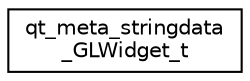 digraph "Graphical Class Hierarchy"
{
  edge [fontname="Helvetica",fontsize="10",labelfontname="Helvetica",labelfontsize="10"];
  node [fontname="Helvetica",fontsize="10",shape=record];
  rankdir="LR";
  Node0 [label="qt_meta_stringdata\l_GLWidget_t",height=0.2,width=0.4,color="black", fillcolor="white", style="filled",URL="$structqt__meta__stringdata__GLWidget__t.html"];
}
